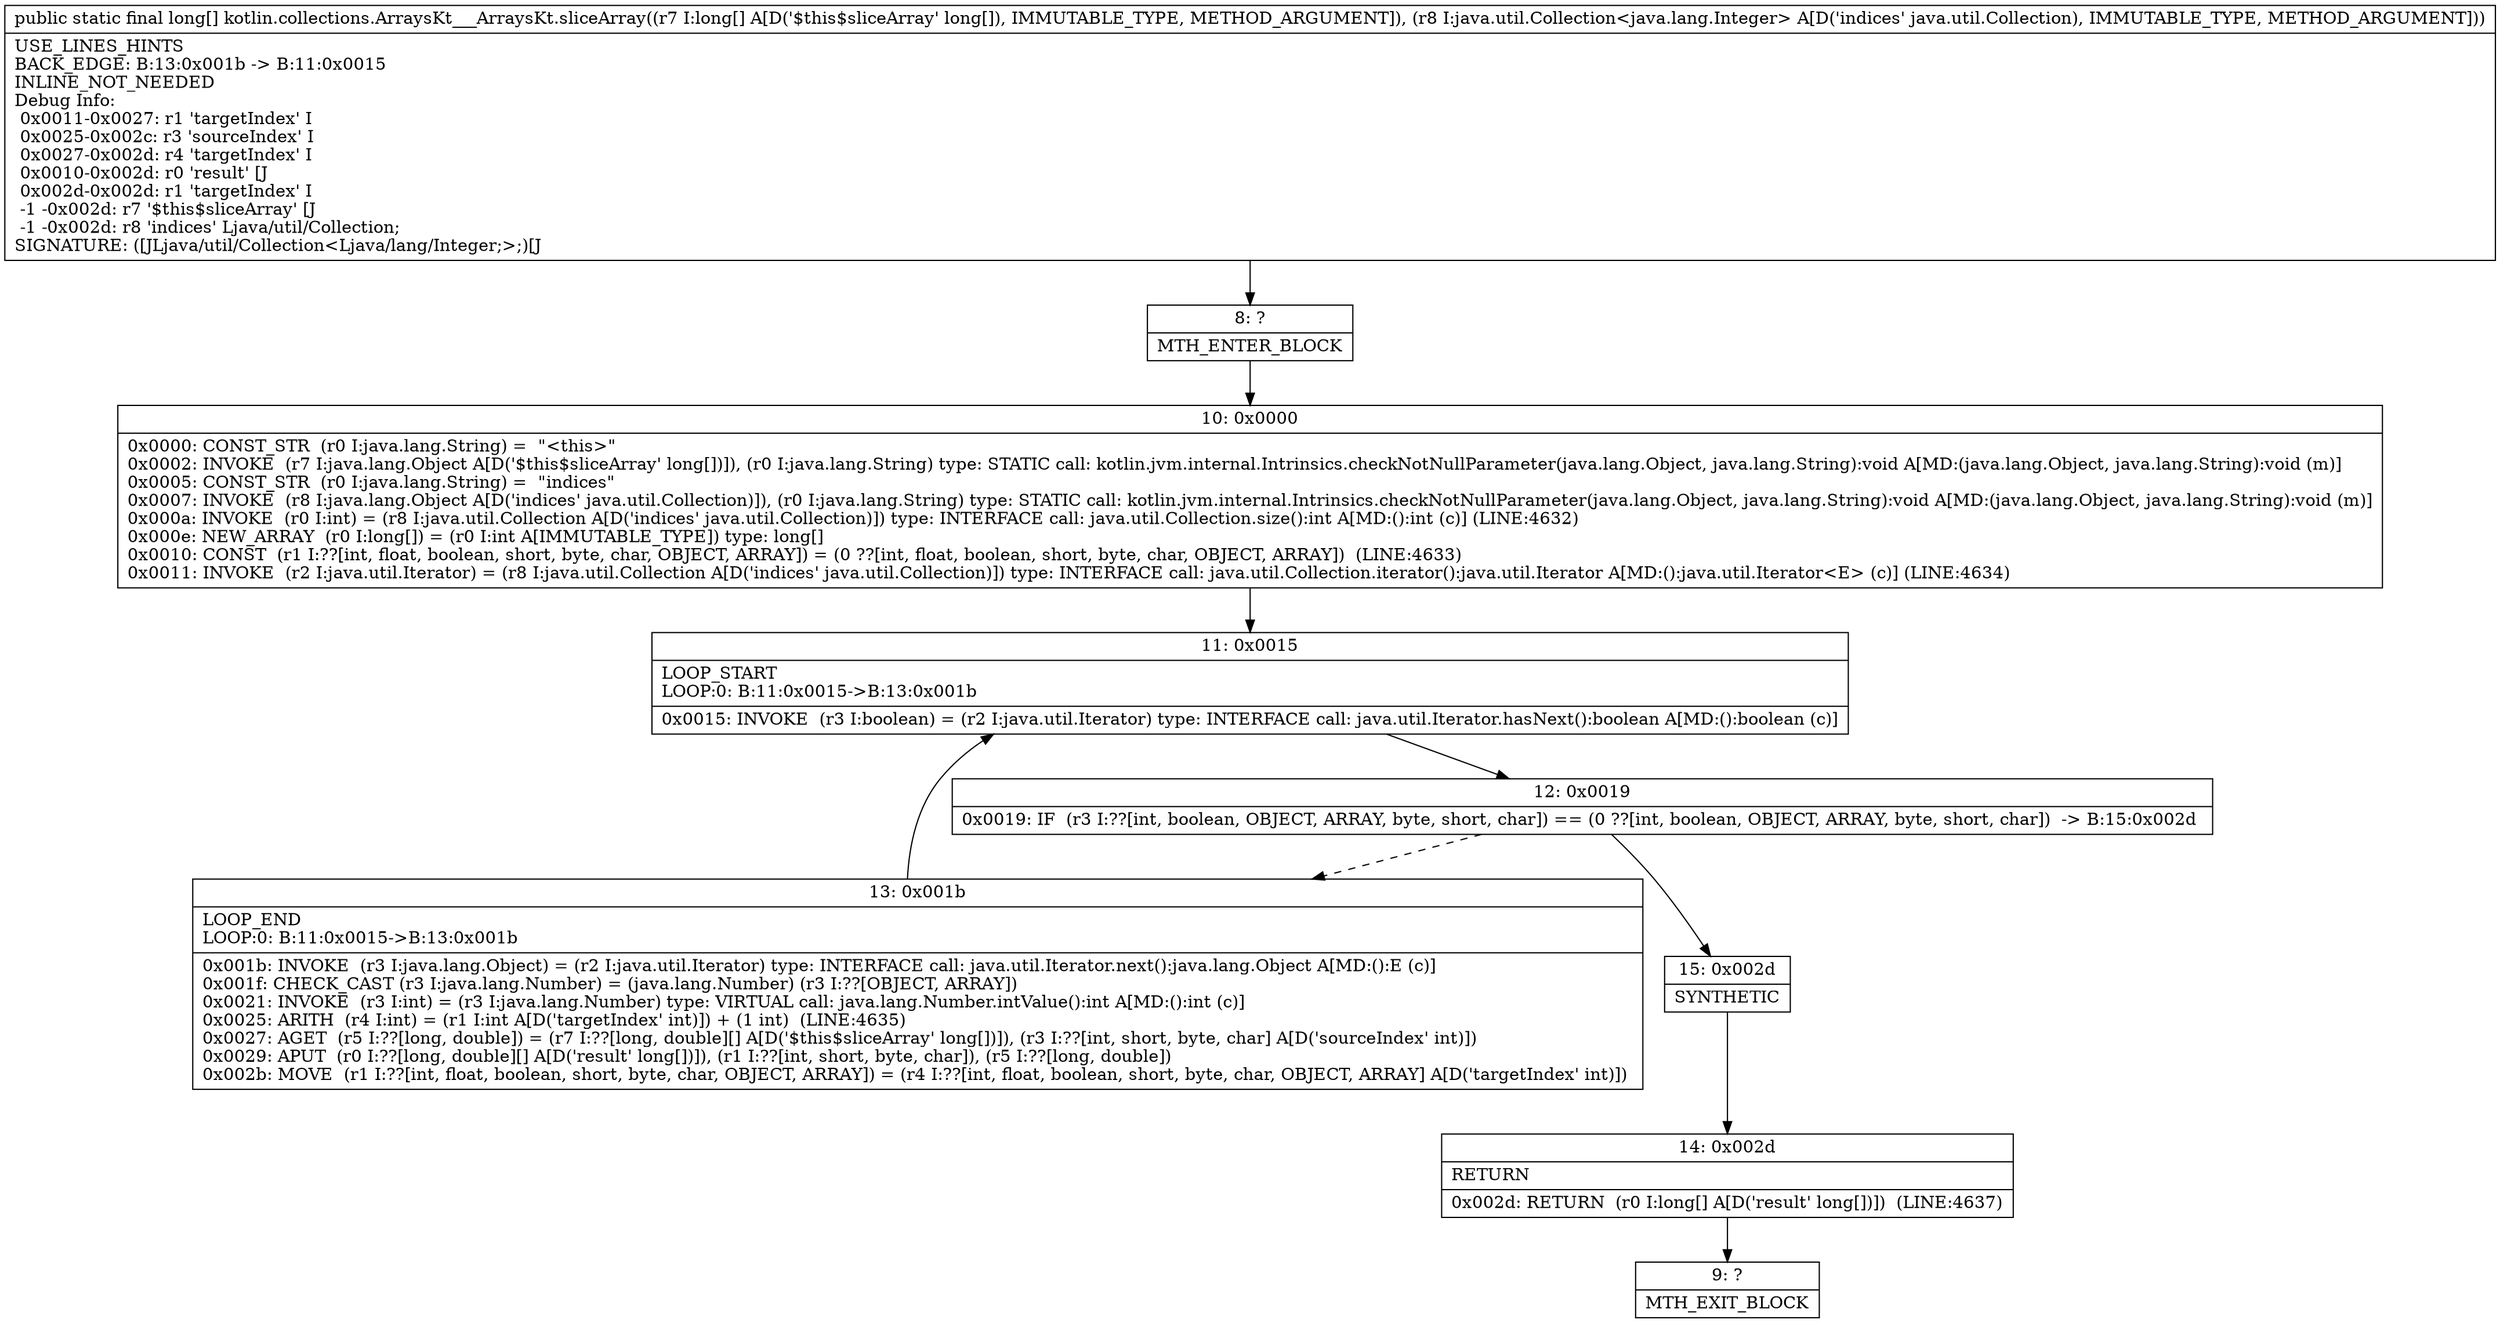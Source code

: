 digraph "CFG forkotlin.collections.ArraysKt___ArraysKt.sliceArray([JLjava\/util\/Collection;)[J" {
Node_8 [shape=record,label="{8\:\ ?|MTH_ENTER_BLOCK\l}"];
Node_10 [shape=record,label="{10\:\ 0x0000|0x0000: CONST_STR  (r0 I:java.lang.String) =  \"\<this\>\" \l0x0002: INVOKE  (r7 I:java.lang.Object A[D('$this$sliceArray' long[])]), (r0 I:java.lang.String) type: STATIC call: kotlin.jvm.internal.Intrinsics.checkNotNullParameter(java.lang.Object, java.lang.String):void A[MD:(java.lang.Object, java.lang.String):void (m)]\l0x0005: CONST_STR  (r0 I:java.lang.String) =  \"indices\" \l0x0007: INVOKE  (r8 I:java.lang.Object A[D('indices' java.util.Collection)]), (r0 I:java.lang.String) type: STATIC call: kotlin.jvm.internal.Intrinsics.checkNotNullParameter(java.lang.Object, java.lang.String):void A[MD:(java.lang.Object, java.lang.String):void (m)]\l0x000a: INVOKE  (r0 I:int) = (r8 I:java.util.Collection A[D('indices' java.util.Collection)]) type: INTERFACE call: java.util.Collection.size():int A[MD:():int (c)] (LINE:4632)\l0x000e: NEW_ARRAY  (r0 I:long[]) = (r0 I:int A[IMMUTABLE_TYPE]) type: long[] \l0x0010: CONST  (r1 I:??[int, float, boolean, short, byte, char, OBJECT, ARRAY]) = (0 ??[int, float, boolean, short, byte, char, OBJECT, ARRAY])  (LINE:4633)\l0x0011: INVOKE  (r2 I:java.util.Iterator) = (r8 I:java.util.Collection A[D('indices' java.util.Collection)]) type: INTERFACE call: java.util.Collection.iterator():java.util.Iterator A[MD:():java.util.Iterator\<E\> (c)] (LINE:4634)\l}"];
Node_11 [shape=record,label="{11\:\ 0x0015|LOOP_START\lLOOP:0: B:11:0x0015\-\>B:13:0x001b\l|0x0015: INVOKE  (r3 I:boolean) = (r2 I:java.util.Iterator) type: INTERFACE call: java.util.Iterator.hasNext():boolean A[MD:():boolean (c)]\l}"];
Node_12 [shape=record,label="{12\:\ 0x0019|0x0019: IF  (r3 I:??[int, boolean, OBJECT, ARRAY, byte, short, char]) == (0 ??[int, boolean, OBJECT, ARRAY, byte, short, char])  \-\> B:15:0x002d \l}"];
Node_13 [shape=record,label="{13\:\ 0x001b|LOOP_END\lLOOP:0: B:11:0x0015\-\>B:13:0x001b\l|0x001b: INVOKE  (r3 I:java.lang.Object) = (r2 I:java.util.Iterator) type: INTERFACE call: java.util.Iterator.next():java.lang.Object A[MD:():E (c)]\l0x001f: CHECK_CAST (r3 I:java.lang.Number) = (java.lang.Number) (r3 I:??[OBJECT, ARRAY]) \l0x0021: INVOKE  (r3 I:int) = (r3 I:java.lang.Number) type: VIRTUAL call: java.lang.Number.intValue():int A[MD:():int (c)]\l0x0025: ARITH  (r4 I:int) = (r1 I:int A[D('targetIndex' int)]) + (1 int)  (LINE:4635)\l0x0027: AGET  (r5 I:??[long, double]) = (r7 I:??[long, double][] A[D('$this$sliceArray' long[])]), (r3 I:??[int, short, byte, char] A[D('sourceIndex' int)]) \l0x0029: APUT  (r0 I:??[long, double][] A[D('result' long[])]), (r1 I:??[int, short, byte, char]), (r5 I:??[long, double]) \l0x002b: MOVE  (r1 I:??[int, float, boolean, short, byte, char, OBJECT, ARRAY]) = (r4 I:??[int, float, boolean, short, byte, char, OBJECT, ARRAY] A[D('targetIndex' int)]) \l}"];
Node_15 [shape=record,label="{15\:\ 0x002d|SYNTHETIC\l}"];
Node_14 [shape=record,label="{14\:\ 0x002d|RETURN\l|0x002d: RETURN  (r0 I:long[] A[D('result' long[])])  (LINE:4637)\l}"];
Node_9 [shape=record,label="{9\:\ ?|MTH_EXIT_BLOCK\l}"];
MethodNode[shape=record,label="{public static final long[] kotlin.collections.ArraysKt___ArraysKt.sliceArray((r7 I:long[] A[D('$this$sliceArray' long[]), IMMUTABLE_TYPE, METHOD_ARGUMENT]), (r8 I:java.util.Collection\<java.lang.Integer\> A[D('indices' java.util.Collection), IMMUTABLE_TYPE, METHOD_ARGUMENT]))  | USE_LINES_HINTS\lBACK_EDGE: B:13:0x001b \-\> B:11:0x0015\lINLINE_NOT_NEEDED\lDebug Info:\l  0x0011\-0x0027: r1 'targetIndex' I\l  0x0025\-0x002c: r3 'sourceIndex' I\l  0x0027\-0x002d: r4 'targetIndex' I\l  0x0010\-0x002d: r0 'result' [J\l  0x002d\-0x002d: r1 'targetIndex' I\l  \-1 \-0x002d: r7 '$this$sliceArray' [J\l  \-1 \-0x002d: r8 'indices' Ljava\/util\/Collection;\lSIGNATURE: ([JLjava\/util\/Collection\<Ljava\/lang\/Integer;\>;)[J\l}"];
MethodNode -> Node_8;Node_8 -> Node_10;
Node_10 -> Node_11;
Node_11 -> Node_12;
Node_12 -> Node_13[style=dashed];
Node_12 -> Node_15;
Node_13 -> Node_11;
Node_15 -> Node_14;
Node_14 -> Node_9;
}

